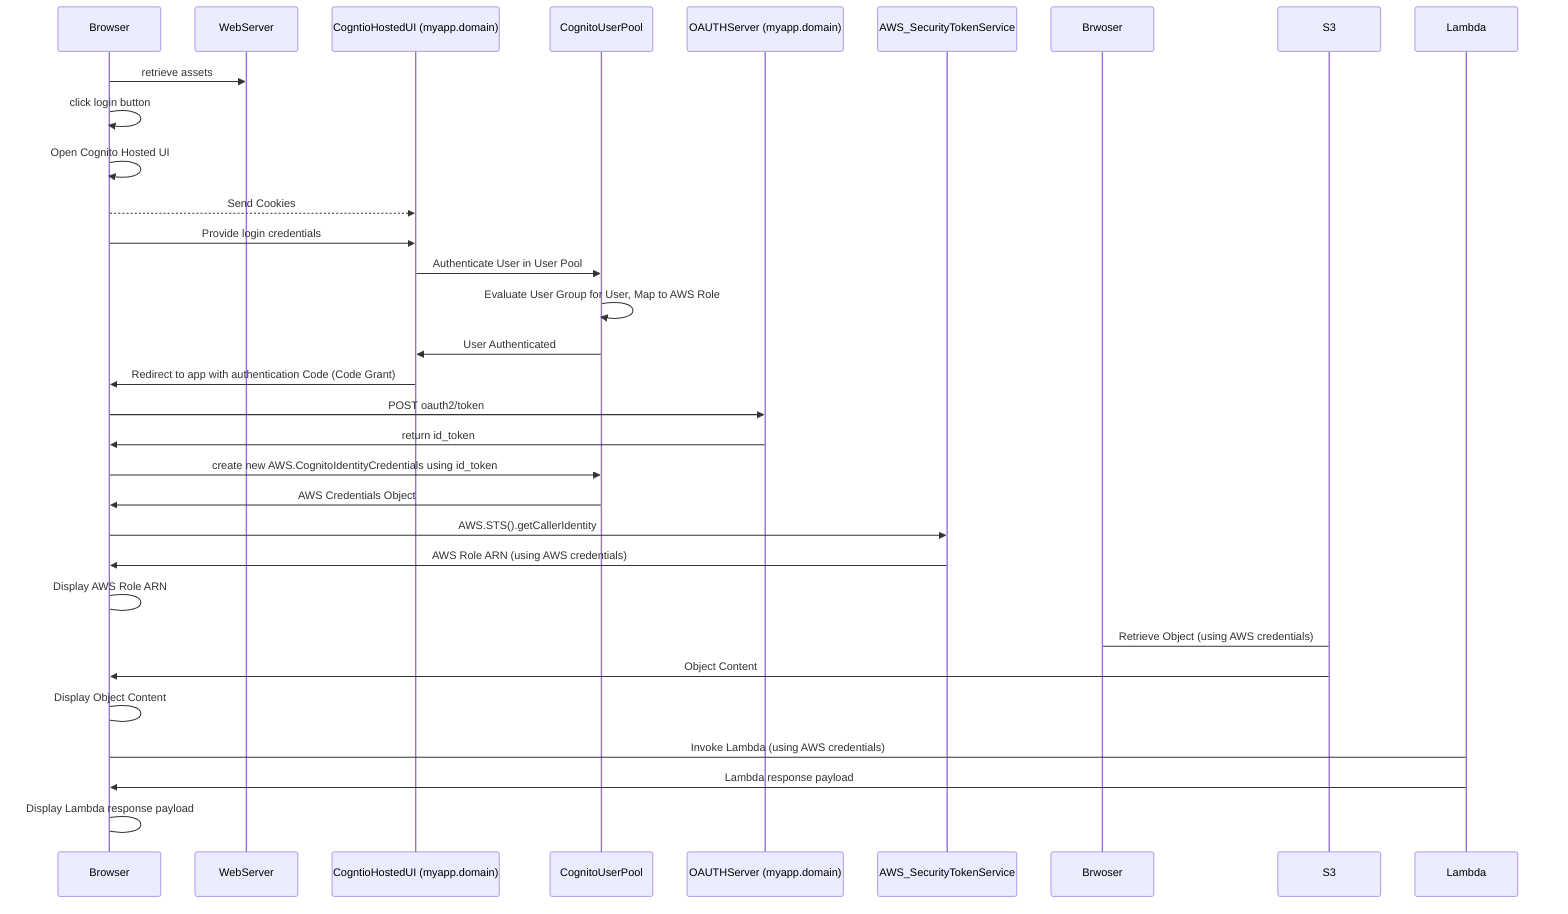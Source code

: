 sequenceDiagram
    Browser->>WebServer: retrieve assets
    Browser->>Browser: click login button
    Browser->>Browser: Open Cognito Hosted UI
    Browser-->>CogntioHostedUI (myapp.domain): Send Cookies
    Browser->>CogntioHostedUI (myapp.domain): Provide login credentials
    CogntioHostedUI (myapp.domain)->>CognitoUserPool: Authenticate User in User Pool 
    CognitoUserPool->>CognitoUserPool: Evaluate User Group for User, Map to AWS Role
    CognitoUserPool->>CogntioHostedUI (myapp.domain): User Authenticated
    CogntioHostedUI (myapp.domain)->>Browser: Redirect to app with authentication Code (Code Grant)
    Browser->>OAUTHServer (myapp.domain): POST oauth2/token
    OAUTHServer (myapp.domain)->>Browser: return id_token
    Browser->>CognitoUserPool: create new AWS.CognitoIdentityCredentials using id_token
    CognitoUserPool->>Browser: AWS Credentials Object
    Browser->>AWS_SecurityTokenService: AWS.STS().getCallerIdentity
    AWS_SecurityTokenService->>Browser: AWS Role ARN (using AWS credentials)
    Browser->Browser: Display AWS Role ARN
    Brwoser->S3: Retrieve Object  (using AWS credentials)
    S3->>Browser: Object Content
    Browser->Browser: Display Object Content
    Browser->Lambda: Invoke Lambda  (using AWS credentials)
    Lambda->>Browser: Lambda response payload
    Browser->Browser: Display Lambda response payload